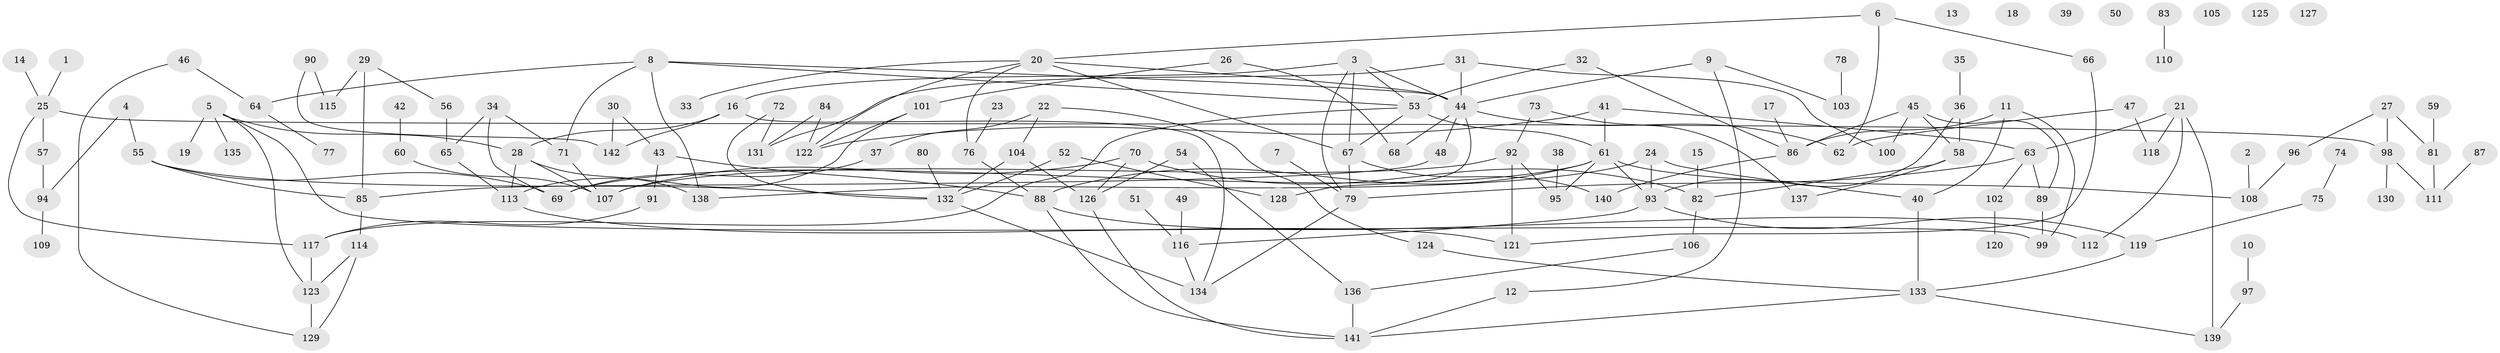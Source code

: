 // Generated by graph-tools (version 1.1) at 2025/00/03/09/25 03:00:50]
// undirected, 142 vertices, 190 edges
graph export_dot {
graph [start="1"]
  node [color=gray90,style=filled];
  1;
  2;
  3;
  4;
  5;
  6;
  7;
  8;
  9;
  10;
  11;
  12;
  13;
  14;
  15;
  16;
  17;
  18;
  19;
  20;
  21;
  22;
  23;
  24;
  25;
  26;
  27;
  28;
  29;
  30;
  31;
  32;
  33;
  34;
  35;
  36;
  37;
  38;
  39;
  40;
  41;
  42;
  43;
  44;
  45;
  46;
  47;
  48;
  49;
  50;
  51;
  52;
  53;
  54;
  55;
  56;
  57;
  58;
  59;
  60;
  61;
  62;
  63;
  64;
  65;
  66;
  67;
  68;
  69;
  70;
  71;
  72;
  73;
  74;
  75;
  76;
  77;
  78;
  79;
  80;
  81;
  82;
  83;
  84;
  85;
  86;
  87;
  88;
  89;
  90;
  91;
  92;
  93;
  94;
  95;
  96;
  97;
  98;
  99;
  100;
  101;
  102;
  103;
  104;
  105;
  106;
  107;
  108;
  109;
  110;
  111;
  112;
  113;
  114;
  115;
  116;
  117;
  118;
  119;
  120;
  121;
  122;
  123;
  124;
  125;
  126;
  127;
  128;
  129;
  130;
  131;
  132;
  133;
  134;
  135;
  136;
  137;
  138;
  139;
  140;
  141;
  142;
  1 -- 25;
  2 -- 108;
  3 -- 16;
  3 -- 44;
  3 -- 53;
  3 -- 67;
  3 -- 79;
  4 -- 55;
  4 -- 94;
  5 -- 19;
  5 -- 28;
  5 -- 99;
  5 -- 123;
  5 -- 135;
  6 -- 20;
  6 -- 62;
  6 -- 66;
  7 -- 79;
  8 -- 44;
  8 -- 53;
  8 -- 64;
  8 -- 71;
  8 -- 138;
  9 -- 12;
  9 -- 44;
  9 -- 103;
  10 -- 97;
  11 -- 40;
  11 -- 86;
  11 -- 99;
  12 -- 141;
  14 -- 25;
  15 -- 82;
  16 -- 28;
  16 -- 134;
  16 -- 142;
  17 -- 86;
  20 -- 33;
  20 -- 44;
  20 -- 67;
  20 -- 76;
  20 -- 122;
  21 -- 63;
  21 -- 112;
  21 -- 118;
  21 -- 139;
  22 -- 37;
  22 -- 104;
  22 -- 124;
  23 -- 76;
  24 -- 40;
  24 -- 93;
  24 -- 138;
  25 -- 57;
  25 -- 98;
  25 -- 117;
  26 -- 68;
  26 -- 101;
  27 -- 81;
  27 -- 96;
  27 -- 98;
  28 -- 107;
  28 -- 113;
  28 -- 138;
  29 -- 56;
  29 -- 85;
  29 -- 115;
  30 -- 43;
  30 -- 142;
  31 -- 44;
  31 -- 100;
  31 -- 131;
  32 -- 53;
  32 -- 86;
  34 -- 65;
  34 -- 69;
  34 -- 71;
  35 -- 36;
  36 -- 58;
  36 -- 93;
  37 -- 69;
  38 -- 95;
  40 -- 133;
  41 -- 61;
  41 -- 63;
  41 -- 122;
  42 -- 60;
  43 -- 88;
  43 -- 91;
  44 -- 48;
  44 -- 62;
  44 -- 68;
  44 -- 128;
  45 -- 58;
  45 -- 86;
  45 -- 89;
  45 -- 100;
  46 -- 64;
  46 -- 129;
  47 -- 62;
  47 -- 118;
  48 -- 85;
  49 -- 116;
  51 -- 116;
  52 -- 128;
  52 -- 132;
  53 -- 61;
  53 -- 67;
  53 -- 117;
  54 -- 126;
  54 -- 136;
  55 -- 69;
  55 -- 85;
  55 -- 132;
  56 -- 65;
  57 -- 94;
  58 -- 82;
  58 -- 137;
  59 -- 81;
  60 -- 107;
  61 -- 69;
  61 -- 88;
  61 -- 93;
  61 -- 95;
  61 -- 108;
  63 -- 79;
  63 -- 89;
  63 -- 102;
  64 -- 77;
  65 -- 113;
  66 -- 121;
  67 -- 79;
  67 -- 140;
  70 -- 82;
  70 -- 107;
  70 -- 126;
  71 -- 107;
  72 -- 131;
  72 -- 132;
  73 -- 92;
  73 -- 137;
  74 -- 75;
  75 -- 119;
  76 -- 88;
  78 -- 103;
  79 -- 134;
  80 -- 132;
  81 -- 111;
  82 -- 106;
  83 -- 110;
  84 -- 122;
  84 -- 131;
  85 -- 114;
  86 -- 140;
  87 -- 111;
  88 -- 112;
  88 -- 141;
  89 -- 99;
  90 -- 115;
  90 -- 142;
  91 -- 117;
  92 -- 95;
  92 -- 107;
  92 -- 121;
  93 -- 116;
  93 -- 119;
  94 -- 109;
  96 -- 108;
  97 -- 139;
  98 -- 111;
  98 -- 130;
  101 -- 113;
  101 -- 122;
  102 -- 120;
  104 -- 126;
  104 -- 132;
  106 -- 136;
  113 -- 121;
  114 -- 123;
  114 -- 129;
  116 -- 134;
  117 -- 123;
  119 -- 133;
  123 -- 129;
  124 -- 133;
  126 -- 141;
  132 -- 134;
  133 -- 139;
  133 -- 141;
  136 -- 141;
}
